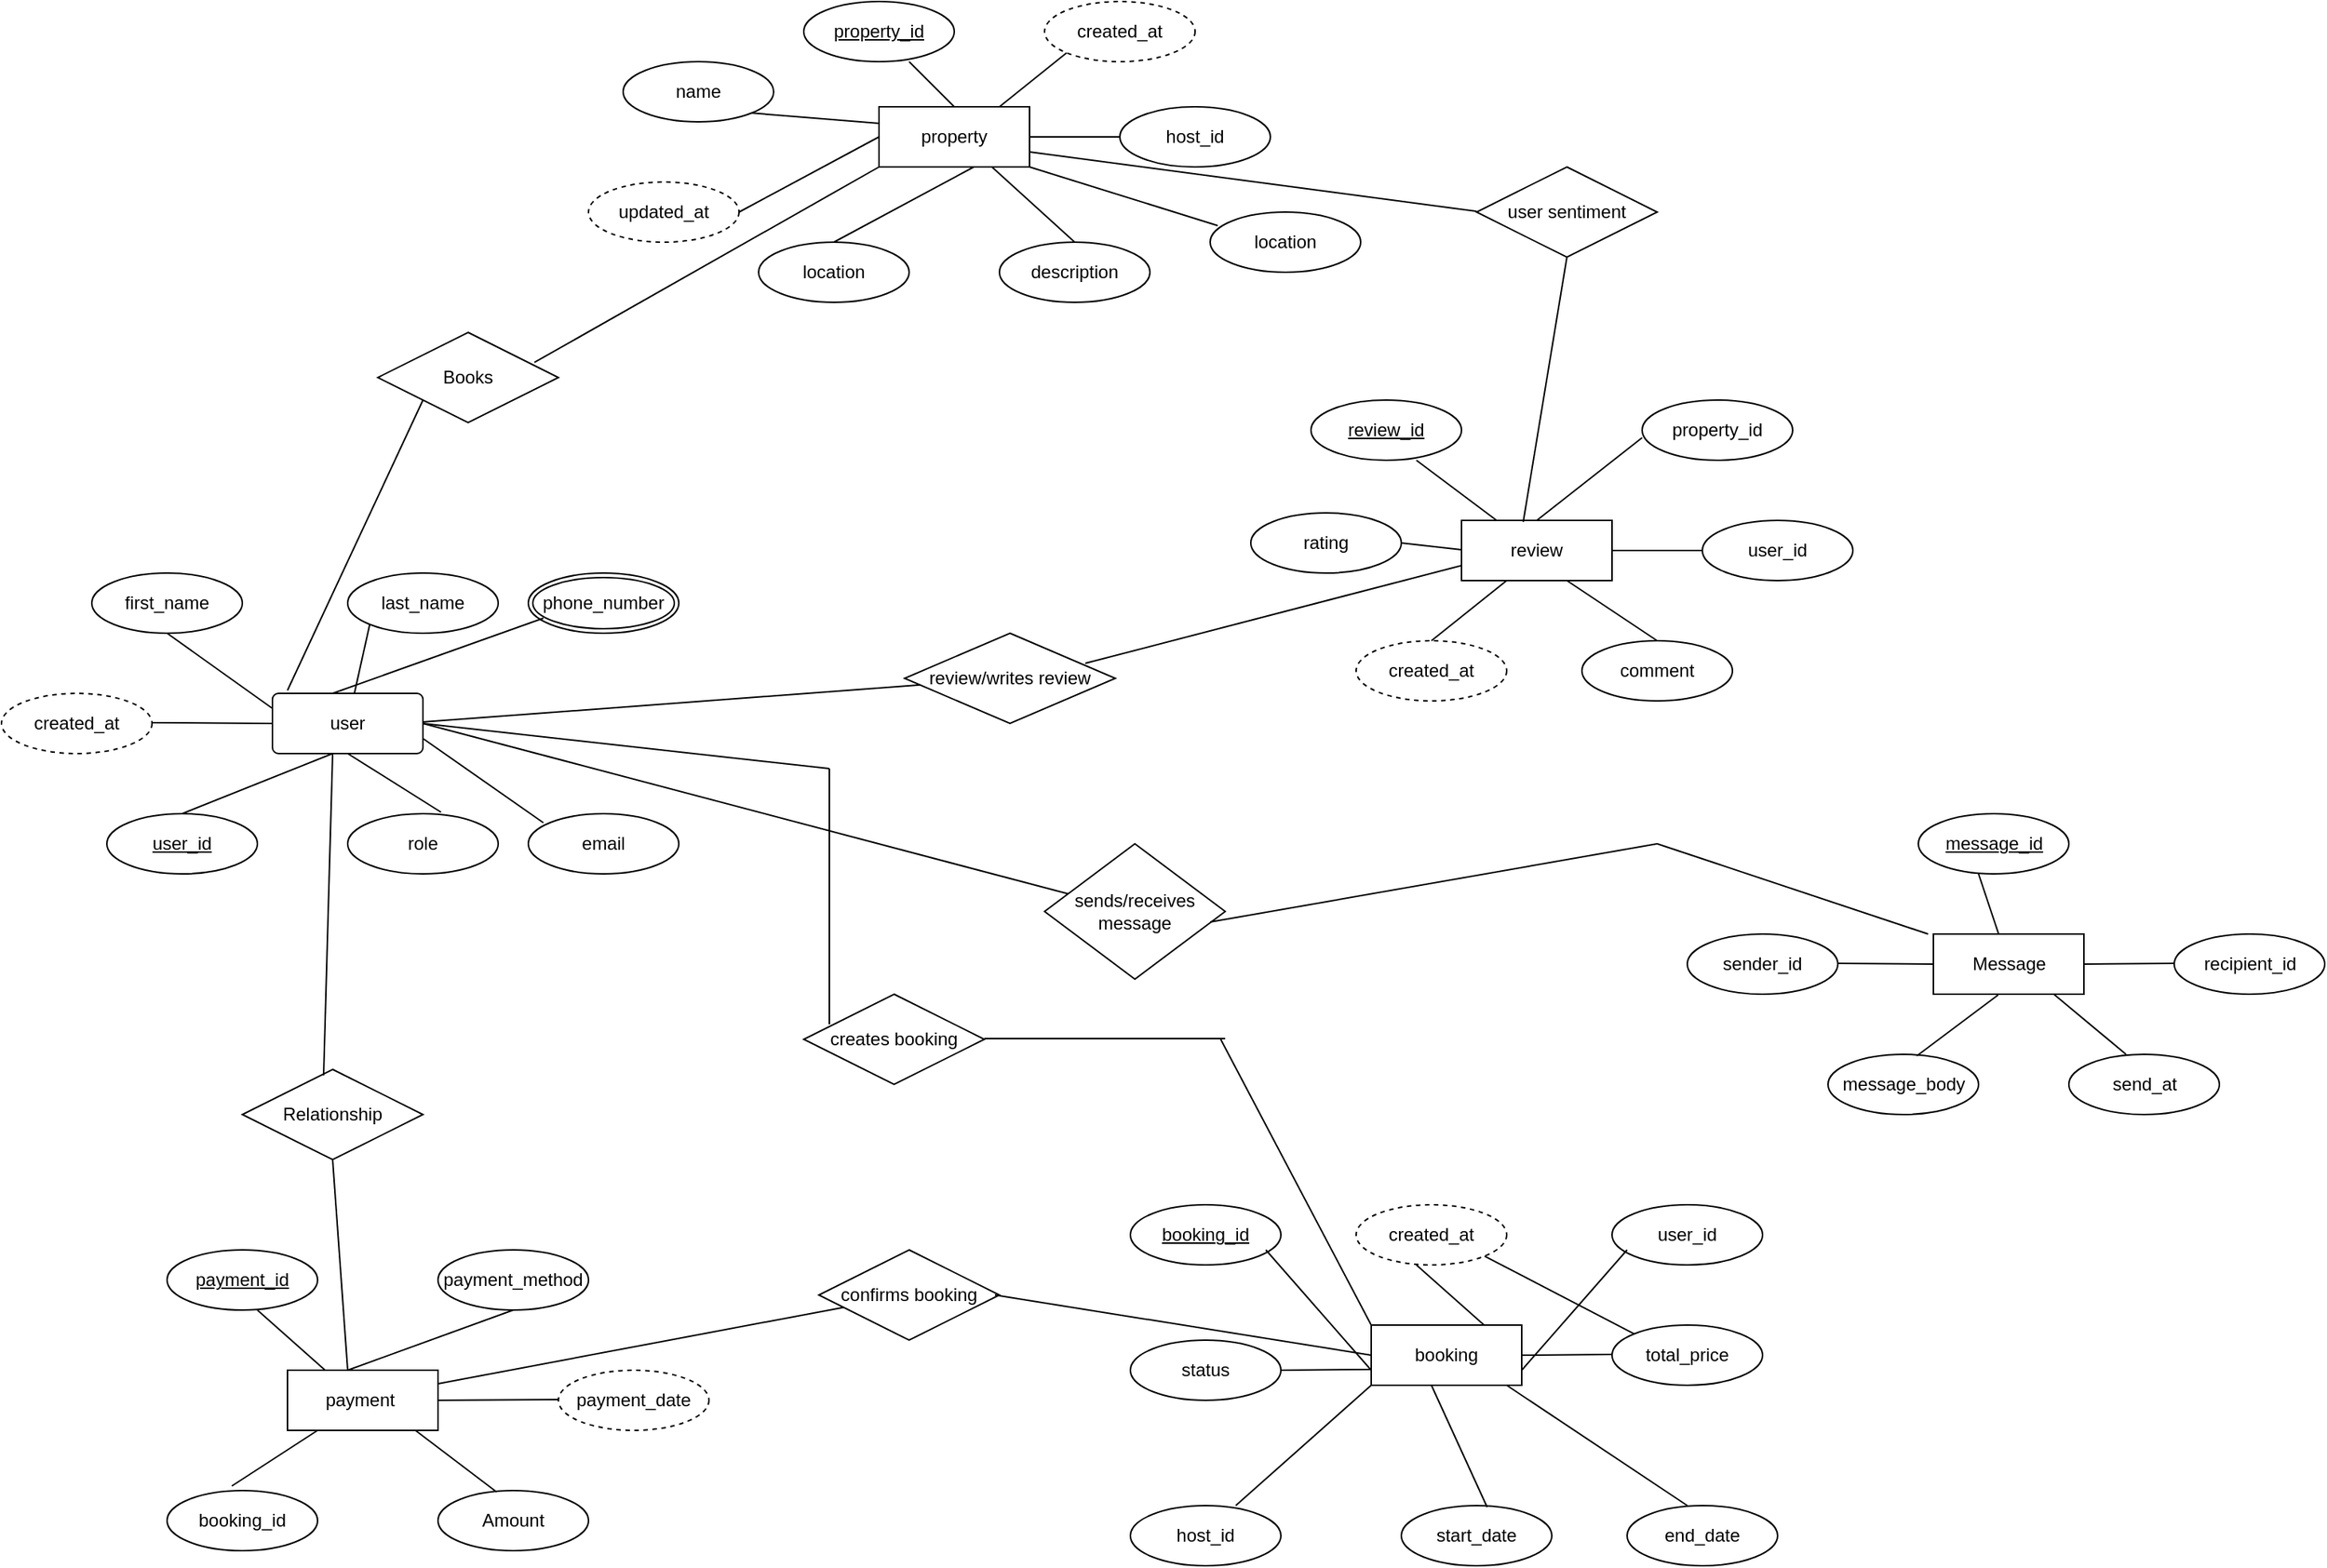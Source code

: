 <mxfile version="28.2.8">
  <diagram name="Page-1" id="JdVFn3SvdqNFC67_4Hys">
    <mxGraphModel dx="3199" dy="962" grid="1" gridSize="10" guides="1" tooltips="1" connect="1" arrows="1" fold="1" page="1" pageScale="1" pageWidth="827" pageHeight="1169" math="0" shadow="0">
      <root>
        <mxCell id="0" />
        <mxCell id="1" parent="0" />
        <mxCell id="XbTNeGLUwRyLb6I0RI24-10" value="created_at" style="ellipse;whiteSpace=wrap;html=1;align=center;dashed=1;" vertex="1" parent="1">
          <mxGeometry x="-870" y="580" width="100" height="40" as="geometry" />
        </mxCell>
        <mxCell id="XbTNeGLUwRyLb6I0RI24-11" value="user" style="rounded=1;arcSize=10;whiteSpace=wrap;html=1;align=center;" vertex="1" parent="1">
          <mxGeometry x="-690" y="580" width="100" height="40" as="geometry" />
        </mxCell>
        <mxCell id="XbTNeGLUwRyLb6I0RI24-12" value="phone_number" style="ellipse;shape=doubleEllipse;margin=3;whiteSpace=wrap;html=1;align=center;" vertex="1" parent="1">
          <mxGeometry x="-520" y="500" width="100" height="40" as="geometry" />
        </mxCell>
        <mxCell id="XbTNeGLUwRyLb6I0RI24-19" value="user_id" style="ellipse;whiteSpace=wrap;html=1;align=center;fontStyle=4;" vertex="1" parent="1">
          <mxGeometry x="-800" y="660" width="100" height="40" as="geometry" />
        </mxCell>
        <mxCell id="XbTNeGLUwRyLb6I0RI24-20" value="role" style="ellipse;whiteSpace=wrap;html=1;align=center;" vertex="1" parent="1">
          <mxGeometry x="-640" y="660" width="100" height="40" as="geometry" />
        </mxCell>
        <mxCell id="XbTNeGLUwRyLb6I0RI24-21" value="email" style="ellipse;whiteSpace=wrap;html=1;align=center;" vertex="1" parent="1">
          <mxGeometry x="-520" y="660" width="100" height="40" as="geometry" />
        </mxCell>
        <mxCell id="XbTNeGLUwRyLb6I0RI24-22" value="" style="endArrow=none;html=1;rounded=0;" edge="1" parent="1">
          <mxGeometry relative="1" as="geometry">
            <mxPoint x="-770" y="599.5" as="sourcePoint" />
            <mxPoint x="-690" y="600" as="targetPoint" />
          </mxGeometry>
        </mxCell>
        <mxCell id="XbTNeGLUwRyLb6I0RI24-23" value="" style="endArrow=none;html=1;rounded=0;" edge="1" parent="1">
          <mxGeometry relative="1" as="geometry">
            <mxPoint x="-650" y="580" as="sourcePoint" />
            <mxPoint x="-510" y="530" as="targetPoint" />
          </mxGeometry>
        </mxCell>
        <mxCell id="XbTNeGLUwRyLb6I0RI24-24" value="" style="endArrow=none;html=1;rounded=0;" edge="1" parent="1">
          <mxGeometry relative="1" as="geometry">
            <mxPoint x="-750" y="660" as="sourcePoint" />
            <mxPoint x="-650" y="620" as="targetPoint" />
          </mxGeometry>
        </mxCell>
        <mxCell id="XbTNeGLUwRyLb6I0RI24-25" value="" style="endArrow=none;html=1;rounded=0;entryX=0.62;entryY=-0.025;entryDx=0;entryDy=0;entryPerimeter=0;" edge="1" parent="1" target="XbTNeGLUwRyLb6I0RI24-20">
          <mxGeometry relative="1" as="geometry">
            <mxPoint x="-640" y="620" as="sourcePoint" />
            <mxPoint x="-590" y="665" as="targetPoint" />
          </mxGeometry>
        </mxCell>
        <mxCell id="XbTNeGLUwRyLb6I0RI24-28" value="" style="endArrow=none;html=1;rounded=0;" edge="1" parent="1">
          <mxGeometry relative="1" as="geometry">
            <mxPoint x="-590" y="610" as="sourcePoint" />
            <mxPoint x="-510" y="666" as="targetPoint" />
          </mxGeometry>
        </mxCell>
        <mxCell id="XbTNeGLUwRyLb6I0RI24-29" value="last_name" style="ellipse;whiteSpace=wrap;html=1;align=center;" vertex="1" parent="1">
          <mxGeometry x="-640" y="500" width="100" height="40" as="geometry" />
        </mxCell>
        <mxCell id="XbTNeGLUwRyLb6I0RI24-30" value="first_name" style="ellipse;whiteSpace=wrap;html=1;align=center;" vertex="1" parent="1">
          <mxGeometry x="-810" y="500" width="100" height="40" as="geometry" />
        </mxCell>
        <mxCell id="XbTNeGLUwRyLb6I0RI24-31" value="" style="endArrow=none;html=1;rounded=0;" edge="1" parent="1">
          <mxGeometry relative="1" as="geometry">
            <mxPoint x="-760" y="540" as="sourcePoint" />
            <mxPoint x="-690" y="590" as="targetPoint" />
          </mxGeometry>
        </mxCell>
        <mxCell id="XbTNeGLUwRyLb6I0RI24-32" value="" style="endArrow=none;html=1;rounded=0;entryX=0;entryY=1;entryDx=0;entryDy=0;" edge="1" parent="1" source="XbTNeGLUwRyLb6I0RI24-11" target="XbTNeGLUwRyLb6I0RI24-29">
          <mxGeometry relative="1" as="geometry">
            <mxPoint x="-720" y="580" as="sourcePoint" />
            <mxPoint x="-630" y="540" as="targetPoint" />
          </mxGeometry>
        </mxCell>
        <mxCell id="XbTNeGLUwRyLb6I0RI24-33" value="payment&amp;nbsp;" style="whiteSpace=wrap;html=1;align=center;" vertex="1" parent="1">
          <mxGeometry x="-680" y="1030" width="100" height="40" as="geometry" />
        </mxCell>
        <mxCell id="XbTNeGLUwRyLb6I0RI24-35" value="payment_id" style="ellipse;whiteSpace=wrap;html=1;align=center;fontStyle=4;" vertex="1" parent="1">
          <mxGeometry x="-760" y="950" width="100" height="40" as="geometry" />
        </mxCell>
        <mxCell id="XbTNeGLUwRyLb6I0RI24-37" value="payment_method" style="ellipse;whiteSpace=wrap;html=1;align=center;" vertex="1" parent="1">
          <mxGeometry x="-580" y="950" width="100" height="40" as="geometry" />
        </mxCell>
        <mxCell id="XbTNeGLUwRyLb6I0RI24-38" value="Amount" style="ellipse;whiteSpace=wrap;html=1;align=center;" vertex="1" parent="1">
          <mxGeometry x="-580" y="1110" width="100" height="40" as="geometry" />
        </mxCell>
        <mxCell id="XbTNeGLUwRyLb6I0RI24-39" value="payment_date" style="ellipse;whiteSpace=wrap;html=1;align=center;dashed=1;" vertex="1" parent="1">
          <mxGeometry x="-500" y="1030" width="100" height="40" as="geometry" />
        </mxCell>
        <mxCell id="XbTNeGLUwRyLb6I0RI24-40" value="booking_id" style="ellipse;whiteSpace=wrap;html=1;align=center;" vertex="1" parent="1">
          <mxGeometry x="-760" y="1110" width="100" height="40" as="geometry" />
        </mxCell>
        <mxCell id="XbTNeGLUwRyLb6I0RI24-41" value="" style="endArrow=none;html=1;rounded=0;" edge="1" parent="1">
          <mxGeometry relative="1" as="geometry">
            <mxPoint x="-580" y="1050" as="sourcePoint" />
            <mxPoint x="-500" y="1049.5" as="targetPoint" />
          </mxGeometry>
        </mxCell>
        <mxCell id="XbTNeGLUwRyLb6I0RI24-42" value="" style="endArrow=none;html=1;rounded=0;" edge="1" parent="1">
          <mxGeometry relative="1" as="geometry">
            <mxPoint x="-640" y="1030" as="sourcePoint" />
            <mxPoint x="-530" y="990" as="targetPoint" />
          </mxGeometry>
        </mxCell>
        <mxCell id="XbTNeGLUwRyLb6I0RI24-43" value="" style="endArrow=none;html=1;rounded=0;entryX=0.39;entryY=0.025;entryDx=0;entryDy=0;entryPerimeter=0;" edge="1" parent="1" target="XbTNeGLUwRyLb6I0RI24-38">
          <mxGeometry relative="1" as="geometry">
            <mxPoint x="-595" y="1070" as="sourcePoint" />
            <mxPoint x="-525" y="1120" as="targetPoint" />
          </mxGeometry>
        </mxCell>
        <mxCell id="XbTNeGLUwRyLb6I0RI24-44" value="" style="endArrow=none;html=1;rounded=0;exitX=0.43;exitY=-0.075;exitDx=0;exitDy=0;exitPerimeter=0;" edge="1" parent="1" source="XbTNeGLUwRyLb6I0RI24-40">
          <mxGeometry relative="1" as="geometry">
            <mxPoint x="-740" y="1120" as="sourcePoint" />
            <mxPoint x="-660" y="1070" as="targetPoint" />
          </mxGeometry>
        </mxCell>
        <mxCell id="XbTNeGLUwRyLb6I0RI24-45" value="" style="endArrow=none;html=1;rounded=0;entryX=0.25;entryY=0;entryDx=0;entryDy=0;" edge="1" parent="1" target="XbTNeGLUwRyLb6I0RI24-33">
          <mxGeometry relative="1" as="geometry">
            <mxPoint x="-700" y="990" as="sourcePoint" />
            <mxPoint x="-650" y="1040" as="targetPoint" />
          </mxGeometry>
        </mxCell>
        <mxCell id="XbTNeGLUwRyLb6I0RI24-46" value="booking" style="whiteSpace=wrap;html=1;align=center;" vertex="1" parent="1">
          <mxGeometry x="40" y="1000" width="100" height="40" as="geometry" />
        </mxCell>
        <mxCell id="XbTNeGLUwRyLb6I0RI24-48" value="end_date" style="ellipse;whiteSpace=wrap;html=1;align=center;" vertex="1" parent="1">
          <mxGeometry x="210" y="1120" width="100" height="40" as="geometry" />
        </mxCell>
        <mxCell id="XbTNeGLUwRyLb6I0RI24-49" value="start_date" style="ellipse;whiteSpace=wrap;html=1;align=center;" vertex="1" parent="1">
          <mxGeometry x="60" y="1120" width="100" height="40" as="geometry" />
        </mxCell>
        <mxCell id="XbTNeGLUwRyLb6I0RI24-51" value="host_id" style="ellipse;whiteSpace=wrap;html=1;align=center;" vertex="1" parent="1">
          <mxGeometry x="-120" y="1120" width="100" height="40" as="geometry" />
        </mxCell>
        <mxCell id="XbTNeGLUwRyLb6I0RI24-52" value="created_at" style="ellipse;whiteSpace=wrap;html=1;align=center;dashed=1;" vertex="1" parent="1">
          <mxGeometry x="30" y="920" width="100" height="40" as="geometry" />
        </mxCell>
        <mxCell id="XbTNeGLUwRyLb6I0RI24-54" value="status" style="ellipse;whiteSpace=wrap;html=1;align=center;" vertex="1" parent="1">
          <mxGeometry x="-120" y="1010" width="100" height="40" as="geometry" />
        </mxCell>
        <mxCell id="XbTNeGLUwRyLb6I0RI24-55" value="total_price" style="ellipse;whiteSpace=wrap;html=1;align=center;" vertex="1" parent="1">
          <mxGeometry x="200" y="1000" width="100" height="40" as="geometry" />
        </mxCell>
        <mxCell id="XbTNeGLUwRyLb6I0RI24-56" value="booking_id" style="ellipse;whiteSpace=wrap;html=1;align=center;fontStyle=4;" vertex="1" parent="1">
          <mxGeometry x="-120" y="920" width="100" height="40" as="geometry" />
        </mxCell>
        <mxCell id="XbTNeGLUwRyLb6I0RI24-57" value="user_id" style="ellipse;whiteSpace=wrap;html=1;align=center;" vertex="1" parent="1">
          <mxGeometry x="200" y="920" width="100" height="40" as="geometry" />
        </mxCell>
        <mxCell id="XbTNeGLUwRyLb6I0RI24-58" value="" style="endArrow=none;html=1;rounded=0;entryX=0;entryY=0.75;entryDx=0;entryDy=0;" edge="1" parent="1" target="XbTNeGLUwRyLb6I0RI24-46">
          <mxGeometry relative="1" as="geometry">
            <mxPoint x="-30" y="950" as="sourcePoint" />
            <mxPoint x="20" y="1030" as="targetPoint" />
          </mxGeometry>
        </mxCell>
        <mxCell id="XbTNeGLUwRyLb6I0RI24-59" value="" style="endArrow=none;html=1;rounded=0;entryX=0.57;entryY=0.025;entryDx=0;entryDy=0;entryPerimeter=0;" edge="1" parent="1" target="XbTNeGLUwRyLb6I0RI24-49">
          <mxGeometry relative="1" as="geometry">
            <mxPoint x="80" y="1040" as="sourcePoint" />
            <mxPoint x="120" y="1130" as="targetPoint" />
          </mxGeometry>
        </mxCell>
        <mxCell id="XbTNeGLUwRyLb6I0RI24-60" value="" style="endArrow=none;html=1;rounded=0;entryX=0.4;entryY=0;entryDx=0;entryDy=0;entryPerimeter=0;" edge="1" parent="1" target="XbTNeGLUwRyLb6I0RI24-48">
          <mxGeometry relative="1" as="geometry">
            <mxPoint x="130" y="1040" as="sourcePoint" />
            <mxPoint x="180" y="1130" as="targetPoint" />
          </mxGeometry>
        </mxCell>
        <mxCell id="XbTNeGLUwRyLb6I0RI24-61" value="" style="endArrow=none;html=1;rounded=0;" edge="1" parent="1">
          <mxGeometry relative="1" as="geometry">
            <mxPoint x="-50" y="1120" as="sourcePoint" />
            <mxPoint x="40" y="1040" as="targetPoint" />
          </mxGeometry>
        </mxCell>
        <mxCell id="XbTNeGLUwRyLb6I0RI24-62" value="" style="endArrow=none;html=1;rounded=0;exitX=1;exitY=0.5;exitDx=0;exitDy=0;" edge="1" parent="1" source="XbTNeGLUwRyLb6I0RI24-54">
          <mxGeometry relative="1" as="geometry">
            <mxPoint x="-10" y="1030" as="sourcePoint" />
            <mxPoint x="40" y="1029.5" as="targetPoint" />
          </mxGeometry>
        </mxCell>
        <mxCell id="XbTNeGLUwRyLb6I0RI24-63" value="" style="endArrow=none;html=1;rounded=0;entryX=0.75;entryY=0;entryDx=0;entryDy=0;" edge="1" parent="1" target="XbTNeGLUwRyLb6I0RI24-46">
          <mxGeometry relative="1" as="geometry">
            <mxPoint x="70" y="960" as="sourcePoint" />
            <mxPoint x="130" y="1020" as="targetPoint" />
          </mxGeometry>
        </mxCell>
        <mxCell id="XbTNeGLUwRyLb6I0RI24-64" value="" style="endArrow=none;html=1;rounded=0;entryX=0;entryY=0;entryDx=0;entryDy=0;exitX=1;exitY=1;exitDx=0;exitDy=0;" edge="1" parent="1" source="XbTNeGLUwRyLb6I0RI24-52" target="XbTNeGLUwRyLb6I0RI24-55">
          <mxGeometry relative="1" as="geometry">
            <mxPoint x="140" y="950" as="sourcePoint" />
            <mxPoint x="180" y="1020" as="targetPoint" />
          </mxGeometry>
        </mxCell>
        <mxCell id="XbTNeGLUwRyLb6I0RI24-65" value="" style="endArrow=none;html=1;rounded=0;entryX=1;entryY=0.75;entryDx=0;entryDy=0;" edge="1" parent="1" target="XbTNeGLUwRyLb6I0RI24-46">
          <mxGeometry relative="1" as="geometry">
            <mxPoint x="210" y="950" as="sourcePoint" />
            <mxPoint x="140" y="1040" as="targetPoint" />
          </mxGeometry>
        </mxCell>
        <mxCell id="XbTNeGLUwRyLb6I0RI24-66" value="" style="endArrow=none;html=1;rounded=0;exitX=1;exitY=0.5;exitDx=0;exitDy=0;" edge="1" parent="1" source="XbTNeGLUwRyLb6I0RI24-46">
          <mxGeometry relative="1" as="geometry">
            <mxPoint x="150" y="1020" as="sourcePoint" />
            <mxPoint x="200" y="1019.5" as="targetPoint" />
          </mxGeometry>
        </mxCell>
        <mxCell id="XbTNeGLUwRyLb6I0RI24-67" value="review" style="whiteSpace=wrap;html=1;align=center;" vertex="1" parent="1">
          <mxGeometry x="100" y="465" width="100" height="40" as="geometry" />
        </mxCell>
        <mxCell id="XbTNeGLUwRyLb6I0RI24-68" value="review_id" style="ellipse;whiteSpace=wrap;html=1;align=center;fontStyle=4;" vertex="1" parent="1">
          <mxGeometry y="385" width="100" height="40" as="geometry" />
        </mxCell>
        <mxCell id="XbTNeGLUwRyLb6I0RI24-69" value="property_id" style="ellipse;whiteSpace=wrap;html=1;align=center;" vertex="1" parent="1">
          <mxGeometry x="220" y="385" width="100" height="40" as="geometry" />
        </mxCell>
        <mxCell id="XbTNeGLUwRyLb6I0RI24-70" value="user_id" style="ellipse;whiteSpace=wrap;html=1;align=center;" vertex="1" parent="1">
          <mxGeometry x="260" y="465" width="100" height="40" as="geometry" />
        </mxCell>
        <mxCell id="XbTNeGLUwRyLb6I0RI24-71" value="rating" style="ellipse;whiteSpace=wrap;html=1;align=center;" vertex="1" parent="1">
          <mxGeometry x="-40" y="460" width="100" height="40" as="geometry" />
        </mxCell>
        <mxCell id="XbTNeGLUwRyLb6I0RI24-72" value="comment" style="ellipse;whiteSpace=wrap;html=1;align=center;" vertex="1" parent="1">
          <mxGeometry x="180" y="545" width="100" height="40" as="geometry" />
        </mxCell>
        <mxCell id="XbTNeGLUwRyLb6I0RI24-73" value="created_at" style="ellipse;whiteSpace=wrap;html=1;align=center;dashed=1;" vertex="1" parent="1">
          <mxGeometry x="30" y="545" width="100" height="40" as="geometry" />
        </mxCell>
        <mxCell id="XbTNeGLUwRyLb6I0RI24-74" value="" style="endArrow=none;html=1;rounded=0;exitX=0.5;exitY=0;exitDx=0;exitDy=0;" edge="1" parent="1" source="XbTNeGLUwRyLb6I0RI24-73">
          <mxGeometry relative="1" as="geometry">
            <mxPoint x="50" y="555" as="sourcePoint" />
            <mxPoint x="130" y="505" as="targetPoint" />
          </mxGeometry>
        </mxCell>
        <mxCell id="XbTNeGLUwRyLb6I0RI24-75" value="" style="endArrow=none;html=1;rounded=0;entryX=0.5;entryY=0;entryDx=0;entryDy=0;" edge="1" parent="1" target="XbTNeGLUwRyLb6I0RI24-72">
          <mxGeometry relative="1" as="geometry">
            <mxPoint x="170" y="505" as="sourcePoint" />
            <mxPoint x="220" y="540" as="targetPoint" />
          </mxGeometry>
        </mxCell>
        <mxCell id="XbTNeGLUwRyLb6I0RI24-77" value="" style="endArrow=none;html=1;rounded=0;exitX=0.5;exitY=0;exitDx=0;exitDy=0;" edge="1" parent="1" source="XbTNeGLUwRyLb6I0RI24-67">
          <mxGeometry relative="1" as="geometry">
            <mxPoint x="150" y="460" as="sourcePoint" />
            <mxPoint x="220" y="410" as="targetPoint" />
          </mxGeometry>
        </mxCell>
        <mxCell id="XbTNeGLUwRyLb6I0RI24-78" value="" style="endArrow=none;html=1;rounded=0;" edge="1" parent="1" target="XbTNeGLUwRyLb6I0RI24-67">
          <mxGeometry relative="1" as="geometry">
            <mxPoint x="70" y="425" as="sourcePoint" />
            <mxPoint x="140" y="485" as="targetPoint" />
          </mxGeometry>
        </mxCell>
        <mxCell id="XbTNeGLUwRyLb6I0RI24-79" value="" style="endArrow=none;html=1;rounded=0;" edge="1" parent="1">
          <mxGeometry relative="1" as="geometry">
            <mxPoint x="60" y="480" as="sourcePoint" />
            <mxPoint x="100" y="484.5" as="targetPoint" />
          </mxGeometry>
        </mxCell>
        <mxCell id="XbTNeGLUwRyLb6I0RI24-80" value="" style="endArrow=none;html=1;rounded=0;" edge="1" parent="1">
          <mxGeometry relative="1" as="geometry">
            <mxPoint x="200" y="485" as="sourcePoint" />
            <mxPoint x="260" y="485" as="targetPoint" />
          </mxGeometry>
        </mxCell>
        <mxCell id="XbTNeGLUwRyLb6I0RI24-82" value="Message" style="whiteSpace=wrap;html=1;align=center;" vertex="1" parent="1">
          <mxGeometry x="413.5" y="740" width="100" height="40" as="geometry" />
        </mxCell>
        <mxCell id="XbTNeGLUwRyLb6I0RI24-84" value="message_id" style="ellipse;whiteSpace=wrap;html=1;align=center;fontStyle=4;" vertex="1" parent="1">
          <mxGeometry x="403.5" y="660" width="100" height="40" as="geometry" />
        </mxCell>
        <mxCell id="XbTNeGLUwRyLb6I0RI24-85" value="recipient_id" style="ellipse;whiteSpace=wrap;html=1;align=center;" vertex="1" parent="1">
          <mxGeometry x="573.5" y="740" width="100" height="40" as="geometry" />
        </mxCell>
        <mxCell id="XbTNeGLUwRyLb6I0RI24-86" value="sender_id" style="ellipse;whiteSpace=wrap;html=1;align=center;" vertex="1" parent="1">
          <mxGeometry x="250" y="740" width="100" height="40" as="geometry" />
        </mxCell>
        <mxCell id="XbTNeGLUwRyLb6I0RI24-87" value="message_body" style="ellipse;whiteSpace=wrap;html=1;align=center;" vertex="1" parent="1">
          <mxGeometry x="343.5" y="820" width="100" height="40" as="geometry" />
        </mxCell>
        <mxCell id="XbTNeGLUwRyLb6I0RI24-88" value="send_at" style="ellipse;whiteSpace=wrap;html=1;align=center;" vertex="1" parent="1">
          <mxGeometry x="503.5" y="820" width="100" height="40" as="geometry" />
        </mxCell>
        <mxCell id="XbTNeGLUwRyLb6I0RI24-89" value="" style="endArrow=none;html=1;rounded=0;exitX=0.38;exitY=0;exitDx=0;exitDy=0;exitPerimeter=0;" edge="1" parent="1" source="XbTNeGLUwRyLb6I0RI24-88">
          <mxGeometry relative="1" as="geometry">
            <mxPoint x="553.5" y="830" as="sourcePoint" />
            <mxPoint x="493.5" y="780" as="targetPoint" />
          </mxGeometry>
        </mxCell>
        <mxCell id="XbTNeGLUwRyLb6I0RI24-90" value="" style="endArrow=none;html=1;rounded=0;" edge="1" parent="1" target="XbTNeGLUwRyLb6I0RI24-82">
          <mxGeometry relative="1" as="geometry">
            <mxPoint x="443.5" y="700" as="sourcePoint" />
            <mxPoint x="463.5" y="740" as="targetPoint" />
          </mxGeometry>
        </mxCell>
        <mxCell id="XbTNeGLUwRyLb6I0RI24-91" value="" style="endArrow=none;html=1;rounded=0;" edge="1" parent="1">
          <mxGeometry relative="1" as="geometry">
            <mxPoint x="513.5" y="760" as="sourcePoint" />
            <mxPoint x="573.5" y="759.5" as="targetPoint" />
          </mxGeometry>
        </mxCell>
        <mxCell id="XbTNeGLUwRyLb6I0RI24-92" value="" style="endArrow=none;html=1;rounded=0;" edge="1" parent="1">
          <mxGeometry relative="1" as="geometry">
            <mxPoint x="350" y="759.5" as="sourcePoint" />
            <mxPoint x="413.5" y="760" as="targetPoint" />
          </mxGeometry>
        </mxCell>
        <mxCell id="XbTNeGLUwRyLb6I0RI24-94" value="" style="endArrow=none;html=1;rounded=0;exitX=0.59;exitY=0.025;exitDx=0;exitDy=0;exitPerimeter=0;" edge="1" parent="1" source="XbTNeGLUwRyLb6I0RI24-87">
          <mxGeometry relative="1" as="geometry">
            <mxPoint x="363.5" y="820" as="sourcePoint" />
            <mxPoint x="456.5" y="780.5" as="targetPoint" />
          </mxGeometry>
        </mxCell>
        <mxCell id="XbTNeGLUwRyLb6I0RI24-95" value="Books" style="shape=rhombus;perimeter=rhombusPerimeter;whiteSpace=wrap;html=1;align=center;" vertex="1" parent="1">
          <mxGeometry x="-620" y="340" width="120" height="60" as="geometry" />
        </mxCell>
        <mxCell id="XbTNeGLUwRyLb6I0RI24-99" value="property" style="whiteSpace=wrap;html=1;align=center;" vertex="1" parent="1">
          <mxGeometry x="-287" y="190" width="100" height="40" as="geometry" />
        </mxCell>
        <mxCell id="XbTNeGLUwRyLb6I0RI24-100" value="property_id" style="ellipse;whiteSpace=wrap;html=1;align=center;fontStyle=4;" vertex="1" parent="1">
          <mxGeometry x="-337" y="120" width="100" height="40" as="geometry" />
        </mxCell>
        <mxCell id="XbTNeGLUwRyLb6I0RI24-101" value="location" style="ellipse;whiteSpace=wrap;html=1;align=center;" vertex="1" parent="1">
          <mxGeometry x="-67" y="260" width="100" height="40" as="geometry" />
        </mxCell>
        <mxCell id="XbTNeGLUwRyLb6I0RI24-104" value="description" style="ellipse;whiteSpace=wrap;html=1;align=center;" vertex="1" parent="1">
          <mxGeometry x="-207" y="280" width="100" height="40" as="geometry" />
        </mxCell>
        <mxCell id="XbTNeGLUwRyLb6I0RI24-105" value="host_id" style="ellipse;whiteSpace=wrap;html=1;align=center;" vertex="1" parent="1">
          <mxGeometry x="-127" y="190" width="100" height="40" as="geometry" />
        </mxCell>
        <mxCell id="XbTNeGLUwRyLb6I0RI24-106" value="name" style="ellipse;whiteSpace=wrap;html=1;align=center;" vertex="1" parent="1">
          <mxGeometry x="-457" y="160" width="100" height="40" as="geometry" />
        </mxCell>
        <mxCell id="XbTNeGLUwRyLb6I0RI24-107" value="location" style="ellipse;whiteSpace=wrap;html=1;align=center;" vertex="1" parent="1">
          <mxGeometry x="-367" y="280" width="100" height="40" as="geometry" />
        </mxCell>
        <mxCell id="XbTNeGLUwRyLb6I0RI24-109" value="created_at" style="ellipse;whiteSpace=wrap;html=1;align=center;dashed=1;" vertex="1" parent="1">
          <mxGeometry x="-177" y="120" width="100" height="40" as="geometry" />
        </mxCell>
        <mxCell id="XbTNeGLUwRyLb6I0RI24-110" value="updated_at" style="ellipse;whiteSpace=wrap;html=1;align=center;dashed=1;" vertex="1" parent="1">
          <mxGeometry x="-480" y="240" width="100" height="40" as="geometry" />
        </mxCell>
        <mxCell id="XbTNeGLUwRyLb6I0RI24-111" value="" style="endArrow=none;html=1;rounded=0;entryX=0;entryY=0.5;entryDx=0;entryDy=0;" edge="1" parent="1" target="XbTNeGLUwRyLb6I0RI24-99">
          <mxGeometry relative="1" as="geometry">
            <mxPoint x="-380" y="260" as="sourcePoint" />
            <mxPoint x="-320" y="190" as="targetPoint" />
          </mxGeometry>
        </mxCell>
        <mxCell id="XbTNeGLUwRyLb6I0RI24-112" value="" style="endArrow=none;html=1;rounded=0;entryX=0;entryY=0.25;entryDx=0;entryDy=0;exitX=1;exitY=1;exitDx=0;exitDy=0;" edge="1" parent="1" source="XbTNeGLUwRyLb6I0RI24-106">
          <mxGeometry relative="1" as="geometry">
            <mxPoint x="-357" y="190" as="sourcePoint" />
            <mxPoint x="-287" y="201" as="targetPoint" />
          </mxGeometry>
        </mxCell>
        <mxCell id="XbTNeGLUwRyLb6I0RI24-113" value="" style="endArrow=none;html=1;rounded=0;entryX=0.5;entryY=0;entryDx=0;entryDy=0;exitX=1;exitY=1;exitDx=0;exitDy=0;" edge="1" parent="1" target="XbTNeGLUwRyLb6I0RI24-99">
          <mxGeometry relative="1" as="geometry">
            <mxPoint x="-267" y="160" as="sourcePoint" />
            <mxPoint x="-182" y="167" as="targetPoint" />
          </mxGeometry>
        </mxCell>
        <mxCell id="XbTNeGLUwRyLb6I0RI24-114" value="" style="endArrow=none;html=1;rounded=0;entryX=0;entryY=0.5;entryDx=0;entryDy=0;" edge="1" parent="1">
          <mxGeometry relative="1" as="geometry">
            <mxPoint x="-317" y="280" as="sourcePoint" />
            <mxPoint x="-224" y="230" as="targetPoint" />
          </mxGeometry>
        </mxCell>
        <mxCell id="XbTNeGLUwRyLb6I0RI24-115" value="" style="endArrow=none;html=1;rounded=0;exitX=0.5;exitY=0;exitDx=0;exitDy=0;entryX=0.75;entryY=1;entryDx=0;entryDy=0;" edge="1" parent="1" source="XbTNeGLUwRyLb6I0RI24-104" target="XbTNeGLUwRyLb6I0RI24-99">
          <mxGeometry relative="1" as="geometry">
            <mxPoint x="-177" y="300" as="sourcePoint" />
            <mxPoint x="-197" y="240" as="targetPoint" />
          </mxGeometry>
        </mxCell>
        <mxCell id="XbTNeGLUwRyLb6I0RI24-116" value="" style="endArrow=none;html=1;rounded=0;entryX=0;entryY=1;entryDx=0;entryDy=0;" edge="1" parent="1" target="XbTNeGLUwRyLb6I0RI24-109">
          <mxGeometry relative="1" as="geometry">
            <mxPoint x="-207" y="190" as="sourcePoint" />
            <mxPoint x="-147" y="140" as="targetPoint" />
          </mxGeometry>
        </mxCell>
        <mxCell id="XbTNeGLUwRyLb6I0RI24-117" value="" style="endArrow=none;html=1;rounded=0;exitX=1;exitY=0.5;exitDx=0;exitDy=0;" edge="1" parent="1" source="XbTNeGLUwRyLb6I0RI24-99">
          <mxGeometry relative="1" as="geometry">
            <mxPoint x="-157" y="246" as="sourcePoint" />
            <mxPoint x="-127" y="210" as="targetPoint" />
          </mxGeometry>
        </mxCell>
        <mxCell id="XbTNeGLUwRyLb6I0RI24-118" value="" style="endArrow=none;html=1;rounded=0;entryX=0.05;entryY=0.225;entryDx=0;entryDy=0;entryPerimeter=0;exitX=1;exitY=1;exitDx=0;exitDy=0;" edge="1" parent="1" source="XbTNeGLUwRyLb6I0RI24-99" target="XbTNeGLUwRyLb6I0RI24-101">
          <mxGeometry relative="1" as="geometry">
            <mxPoint x="-167" y="220" as="sourcePoint" />
            <mxPoint x="-97" y="276" as="targetPoint" />
          </mxGeometry>
        </mxCell>
        <mxCell id="XbTNeGLUwRyLb6I0RI24-119" value="" style="endArrow=none;html=1;rounded=0;entryX=0;entryY=1;entryDx=0;entryDy=0;exitX=0.1;exitY=-0.05;exitDx=0;exitDy=0;exitPerimeter=0;" edge="1" parent="1" source="XbTNeGLUwRyLb6I0RI24-11" target="XbTNeGLUwRyLb6I0RI24-95">
          <mxGeometry relative="1" as="geometry">
            <mxPoint x="-680" y="570" as="sourcePoint" />
            <mxPoint x="-560" y="470" as="targetPoint" />
          </mxGeometry>
        </mxCell>
        <mxCell id="XbTNeGLUwRyLb6I0RI24-120" value="" style="endArrow=none;html=1;rounded=0;exitX=0.867;exitY=0.333;exitDx=0;exitDy=0;exitPerimeter=0;entryX=0;entryY=1;entryDx=0;entryDy=0;" edge="1" parent="1" source="XbTNeGLUwRyLb6I0RI24-95" target="XbTNeGLUwRyLb6I0RI24-99">
          <mxGeometry relative="1" as="geometry">
            <mxPoint x="-510" y="360" as="sourcePoint" />
            <mxPoint x="-290" y="230" as="targetPoint" />
          </mxGeometry>
        </mxCell>
        <mxCell id="XbTNeGLUwRyLb6I0RI24-121" value="Relationship" style="shape=rhombus;perimeter=rhombusPerimeter;whiteSpace=wrap;html=1;align=center;" vertex="1" parent="1">
          <mxGeometry x="-710" y="830" width="120" height="60" as="geometry" />
        </mxCell>
        <mxCell id="XbTNeGLUwRyLb6I0RI24-122" value="" style="endArrow=none;html=1;rounded=0;exitX=0.45;exitY=0.067;exitDx=0;exitDy=0;exitPerimeter=0;" edge="1" parent="1" source="XbTNeGLUwRyLb6I0RI24-121">
          <mxGeometry relative="1" as="geometry">
            <mxPoint x="-660" y="760" as="sourcePoint" />
            <mxPoint x="-650" y="620" as="targetPoint" />
          </mxGeometry>
        </mxCell>
        <mxCell id="XbTNeGLUwRyLb6I0RI24-123" value="" style="endArrow=none;html=1;rounded=0;" edge="1" parent="1">
          <mxGeometry relative="1" as="geometry">
            <mxPoint x="-640" y="1030" as="sourcePoint" />
            <mxPoint x="-650" y="890" as="targetPoint" />
          </mxGeometry>
        </mxCell>
        <mxCell id="XbTNeGLUwRyLb6I0RI24-125" value="review/writes review" style="shape=rhombus;perimeter=rhombusPerimeter;whiteSpace=wrap;html=1;align=center;" vertex="1" parent="1">
          <mxGeometry x="-270" y="540" width="140" height="60" as="geometry" />
        </mxCell>
        <mxCell id="XbTNeGLUwRyLb6I0RI24-126" value="" style="endArrow=none;html=1;rounded=0;" edge="1" parent="1" target="XbTNeGLUwRyLb6I0RI24-125">
          <mxGeometry relative="1" as="geometry">
            <mxPoint x="-590" y="599" as="sourcePoint" />
            <mxPoint x="-430" y="599" as="targetPoint" />
          </mxGeometry>
        </mxCell>
        <mxCell id="XbTNeGLUwRyLb6I0RI24-127" value="" style="endArrow=none;html=1;rounded=0;entryX=0;entryY=0.75;entryDx=0;entryDy=0;" edge="1" parent="1" target="XbTNeGLUwRyLb6I0RI24-67">
          <mxGeometry relative="1" as="geometry">
            <mxPoint x="-150" y="560" as="sourcePoint" />
            <mxPoint x="90" y="500" as="targetPoint" />
          </mxGeometry>
        </mxCell>
        <mxCell id="XbTNeGLUwRyLb6I0RI24-128" value="" style="endArrow=none;html=1;rounded=0;" edge="1" parent="1" target="XbTNeGLUwRyLb6I0RI24-129">
          <mxGeometry relative="1" as="geometry">
            <mxPoint x="-590" y="600" as="sourcePoint" />
            <mxPoint x="-60" y="740" as="targetPoint" />
          </mxGeometry>
        </mxCell>
        <mxCell id="XbTNeGLUwRyLb6I0RI24-129" value="sends/receives message" style="shape=rhombus;perimeter=rhombusPerimeter;whiteSpace=wrap;html=1;align=center;" vertex="1" parent="1">
          <mxGeometry x="-177" y="680" width="120" height="90" as="geometry" />
        </mxCell>
        <mxCell id="XbTNeGLUwRyLb6I0RI24-130" value="" style="endArrow=none;html=1;rounded=0;exitX=0.917;exitY=0.578;exitDx=0;exitDy=0;exitPerimeter=0;" edge="1" parent="1" source="XbTNeGLUwRyLb6I0RI24-129">
          <mxGeometry relative="1" as="geometry">
            <mxPoint x="-60" y="730" as="sourcePoint" />
            <mxPoint x="230" y="680" as="targetPoint" />
          </mxGeometry>
        </mxCell>
        <mxCell id="XbTNeGLUwRyLb6I0RI24-131" value="" style="endArrow=none;html=1;rounded=0;" edge="1" parent="1">
          <mxGeometry relative="1" as="geometry">
            <mxPoint x="230" y="680" as="sourcePoint" />
            <mxPoint x="410" y="740" as="targetPoint" />
          </mxGeometry>
        </mxCell>
        <mxCell id="XbTNeGLUwRyLb6I0RI24-132" value="confirms booking" style="shape=rhombus;perimeter=rhombusPerimeter;whiteSpace=wrap;html=1;align=center;" vertex="1" parent="1">
          <mxGeometry x="-327" y="950" width="120" height="60" as="geometry" />
        </mxCell>
        <mxCell id="XbTNeGLUwRyLb6I0RI24-133" value="" style="endArrow=none;html=1;rounded=0;" edge="1" parent="1" target="XbTNeGLUwRyLb6I0RI24-132">
          <mxGeometry relative="1" as="geometry">
            <mxPoint x="-580" y="1039" as="sourcePoint" />
            <mxPoint x="-420" y="1039" as="targetPoint" />
          </mxGeometry>
        </mxCell>
        <mxCell id="XbTNeGLUwRyLb6I0RI24-134" value="" style="endArrow=none;html=1;rounded=0;entryX=0;entryY=0.5;entryDx=0;entryDy=0;" edge="1" parent="1" target="XbTNeGLUwRyLb6I0RI24-46">
          <mxGeometry relative="1" as="geometry">
            <mxPoint x="-210" y="980" as="sourcePoint" />
            <mxPoint x="-50" y="1000" as="targetPoint" />
          </mxGeometry>
        </mxCell>
        <mxCell id="XbTNeGLUwRyLb6I0RI24-135" value="user sentiment" style="shape=rhombus;perimeter=rhombusPerimeter;whiteSpace=wrap;html=1;align=center;" vertex="1" parent="1">
          <mxGeometry x="110" y="230" width="120" height="60" as="geometry" />
        </mxCell>
        <mxCell id="XbTNeGLUwRyLb6I0RI24-136" value="" style="endArrow=none;html=1;rounded=0;exitX=1;exitY=0.75;exitDx=0;exitDy=0;" edge="1" parent="1" source="XbTNeGLUwRyLb6I0RI24-99">
          <mxGeometry relative="1" as="geometry">
            <mxPoint x="-50" y="259.5" as="sourcePoint" />
            <mxPoint x="110" y="259.5" as="targetPoint" />
          </mxGeometry>
        </mxCell>
        <mxCell id="XbTNeGLUwRyLb6I0RI24-137" value="" style="endArrow=none;html=1;rounded=0;exitX=0.5;exitY=1;exitDx=0;exitDy=0;entryX=0.41;entryY=0.025;entryDx=0;entryDy=0;entryPerimeter=0;" edge="1" parent="1" source="XbTNeGLUwRyLb6I0RI24-135" target="XbTNeGLUwRyLb6I0RI24-67">
          <mxGeometry relative="1" as="geometry">
            <mxPoint x="180" y="290" as="sourcePoint" />
            <mxPoint x="142" y="460" as="targetPoint" />
          </mxGeometry>
        </mxCell>
        <mxCell id="XbTNeGLUwRyLb6I0RI24-138" value="creates booking" style="shape=rhombus;perimeter=rhombusPerimeter;whiteSpace=wrap;html=1;align=center;" vertex="1" parent="1">
          <mxGeometry x="-337" y="780" width="120" height="60" as="geometry" />
        </mxCell>
        <mxCell id="XbTNeGLUwRyLb6I0RI24-139" value="" style="endArrow=none;html=1;rounded=0;" edge="1" parent="1">
          <mxGeometry relative="1" as="geometry">
            <mxPoint x="-320" y="630" as="sourcePoint" />
            <mxPoint x="-320" y="800" as="targetPoint" />
          </mxGeometry>
        </mxCell>
        <mxCell id="XbTNeGLUwRyLb6I0RI24-140" value="" style="endArrow=none;html=1;rounded=0;exitX=1;exitY=0.5;exitDx=0;exitDy=0;" edge="1" parent="1" source="XbTNeGLUwRyLb6I0RI24-11">
          <mxGeometry relative="1" as="geometry">
            <mxPoint x="-480" y="630" as="sourcePoint" />
            <mxPoint x="-320" y="630" as="targetPoint" />
          </mxGeometry>
        </mxCell>
        <mxCell id="XbTNeGLUwRyLb6I0RI24-141" value="" style="endArrow=none;html=1;rounded=0;" edge="1" parent="1">
          <mxGeometry relative="1" as="geometry">
            <mxPoint x="-217" y="809.5" as="sourcePoint" />
            <mxPoint x="-57" y="809.5" as="targetPoint" />
          </mxGeometry>
        </mxCell>
        <mxCell id="XbTNeGLUwRyLb6I0RI24-142" value="" style="endArrow=none;html=1;rounded=0;entryX=0;entryY=0;entryDx=0;entryDy=0;" edge="1" parent="1" target="XbTNeGLUwRyLb6I0RI24-46">
          <mxGeometry relative="1" as="geometry">
            <mxPoint x="-60" y="810" as="sourcePoint" />
            <mxPoint x="63" y="840" as="targetPoint" />
          </mxGeometry>
        </mxCell>
      </root>
    </mxGraphModel>
  </diagram>
</mxfile>
